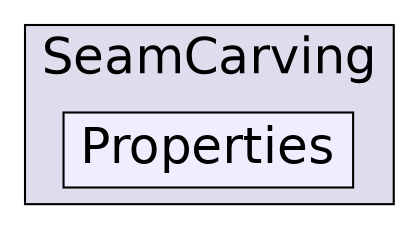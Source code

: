 digraph "C:/Users/nathanael/Documents/resizer/Plugins/SeamCarving/Properties" {
  compound=true
  node [ fontsize="24", fontname="Helvetica"];
  edge [ labelfontsize="24", labelfontname="Helvetica"];
  subgraph clusterdir_5293a575f6e6fc58d67da2918ddeecba {
    graph [ bgcolor="#ddddee", pencolor="black", label="SeamCarving" fontname="Helvetica", fontsize="24", URL="dir_5293a575f6e6fc58d67da2918ddeecba.html"]
  dir_24c0a35271a8bb1ba8b8a1b2b0a54542 [shape=box, label="Properties", style="filled", fillcolor="#eeeeff", pencolor="black", URL="dir_24c0a35271a8bb1ba8b8a1b2b0a54542.html"];
  }
}
